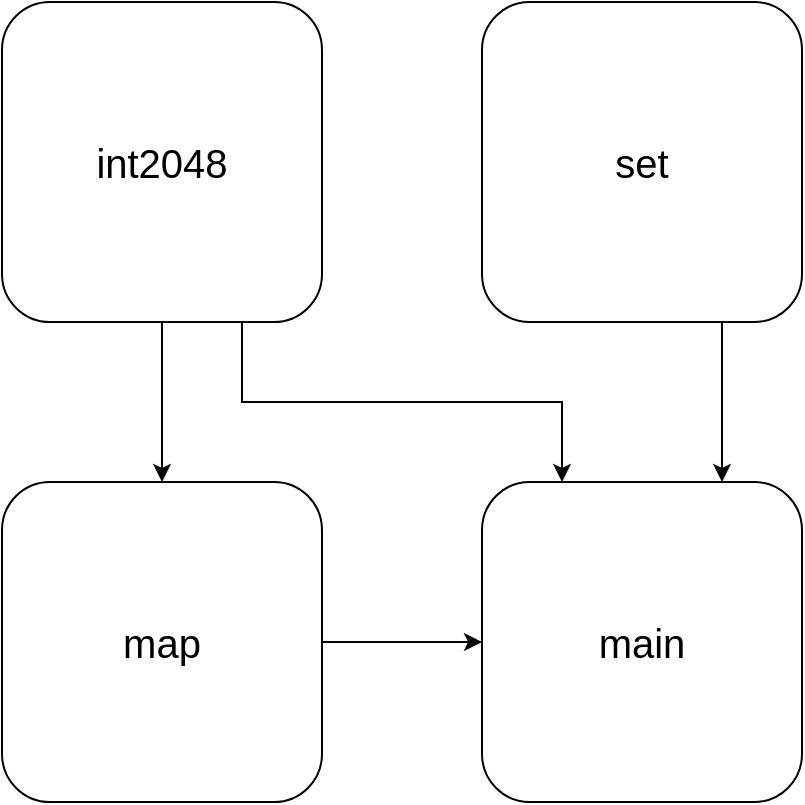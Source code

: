 <mxfile>
    <diagram id="O_EQoHGYk8h4reVoKZwu" name="Page-1">
        <mxGraphModel dx="917" dy="613" grid="1" gridSize="10" guides="1" tooltips="1" connect="1" arrows="1" fold="1" page="1" pageScale="1" pageWidth="1600" pageHeight="1000" math="0" shadow="0">
            <root>
                <mxCell id="0"/>
                <mxCell id="1" parent="0"/>
                <mxCell id="GTJx_yLvEGHqjySzyFvc-7" value="" style="edgeStyle=orthogonalEdgeStyle;rounded=0;orthogonalLoop=1;jettySize=auto;html=1;fontSize=20;" parent="1" source="GTJx_yLvEGHqjySzyFvc-1" target="GTJx_yLvEGHqjySzyFvc-4" edge="1">
                    <mxGeometry relative="1" as="geometry"/>
                </mxCell>
                <mxCell id="GTJx_yLvEGHqjySzyFvc-10" style="edgeStyle=orthogonalEdgeStyle;rounded=0;orthogonalLoop=1;jettySize=auto;html=1;exitX=0.75;exitY=1;exitDx=0;exitDy=0;entryX=0.25;entryY=0;entryDx=0;entryDy=0;fontSize=20;" parent="1" source="GTJx_yLvEGHqjySzyFvc-1" target="GTJx_yLvEGHqjySzyFvc-6" edge="1">
                    <mxGeometry relative="1" as="geometry"/>
                </mxCell>
                <mxCell id="GTJx_yLvEGHqjySzyFvc-1" value="&lt;font style=&quot;font-size: 20px;&quot;&gt;int2048&lt;/font&gt;" style="rounded=1;whiteSpace=wrap;html=1;" parent="1" vertex="1">
                    <mxGeometry x="280" y="160" width="160" height="160" as="geometry"/>
                </mxCell>
                <mxCell id="GTJx_yLvEGHqjySzyFvc-12" style="edgeStyle=orthogonalEdgeStyle;rounded=0;orthogonalLoop=1;jettySize=auto;html=1;exitX=1;exitY=0.5;exitDx=0;exitDy=0;entryX=0;entryY=0.5;entryDx=0;entryDy=0;fontSize=20;" parent="1" source="GTJx_yLvEGHqjySzyFvc-4" target="GTJx_yLvEGHqjySzyFvc-6" edge="1">
                    <mxGeometry relative="1" as="geometry"/>
                </mxCell>
                <mxCell id="GTJx_yLvEGHqjySzyFvc-4" value="&lt;font style=&quot;font-size: 20px;&quot;&gt;map&lt;br&gt;&lt;/font&gt;" style="rounded=1;whiteSpace=wrap;html=1;" parent="1" vertex="1">
                    <mxGeometry x="280" y="400" width="160" height="160" as="geometry"/>
                </mxCell>
                <mxCell id="GTJx_yLvEGHqjySzyFvc-11" style="edgeStyle=orthogonalEdgeStyle;rounded=0;orthogonalLoop=1;jettySize=auto;html=1;exitX=0.75;exitY=1;exitDx=0;exitDy=0;entryX=0.75;entryY=0;entryDx=0;entryDy=0;fontSize=20;" parent="1" source="GTJx_yLvEGHqjySzyFvc-5" target="GTJx_yLvEGHqjySzyFvc-6" edge="1">
                    <mxGeometry relative="1" as="geometry"/>
                </mxCell>
                <mxCell id="GTJx_yLvEGHqjySzyFvc-5" value="&lt;span style=&quot;font-size: 20px;&quot;&gt;set&lt;/span&gt;" style="rounded=1;whiteSpace=wrap;html=1;" parent="1" vertex="1">
                    <mxGeometry x="520" y="160" width="160" height="160" as="geometry"/>
                </mxCell>
                <mxCell id="GTJx_yLvEGHqjySzyFvc-6" value="&lt;font style=&quot;font-size: 20px&quot;&gt;main&lt;br&gt;&lt;/font&gt;" style="rounded=1;whiteSpace=wrap;html=1;" parent="1" vertex="1">
                    <mxGeometry x="520" y="400" width="160" height="160" as="geometry"/>
                </mxCell>
            </root>
        </mxGraphModel>
    </diagram>
</mxfile>
